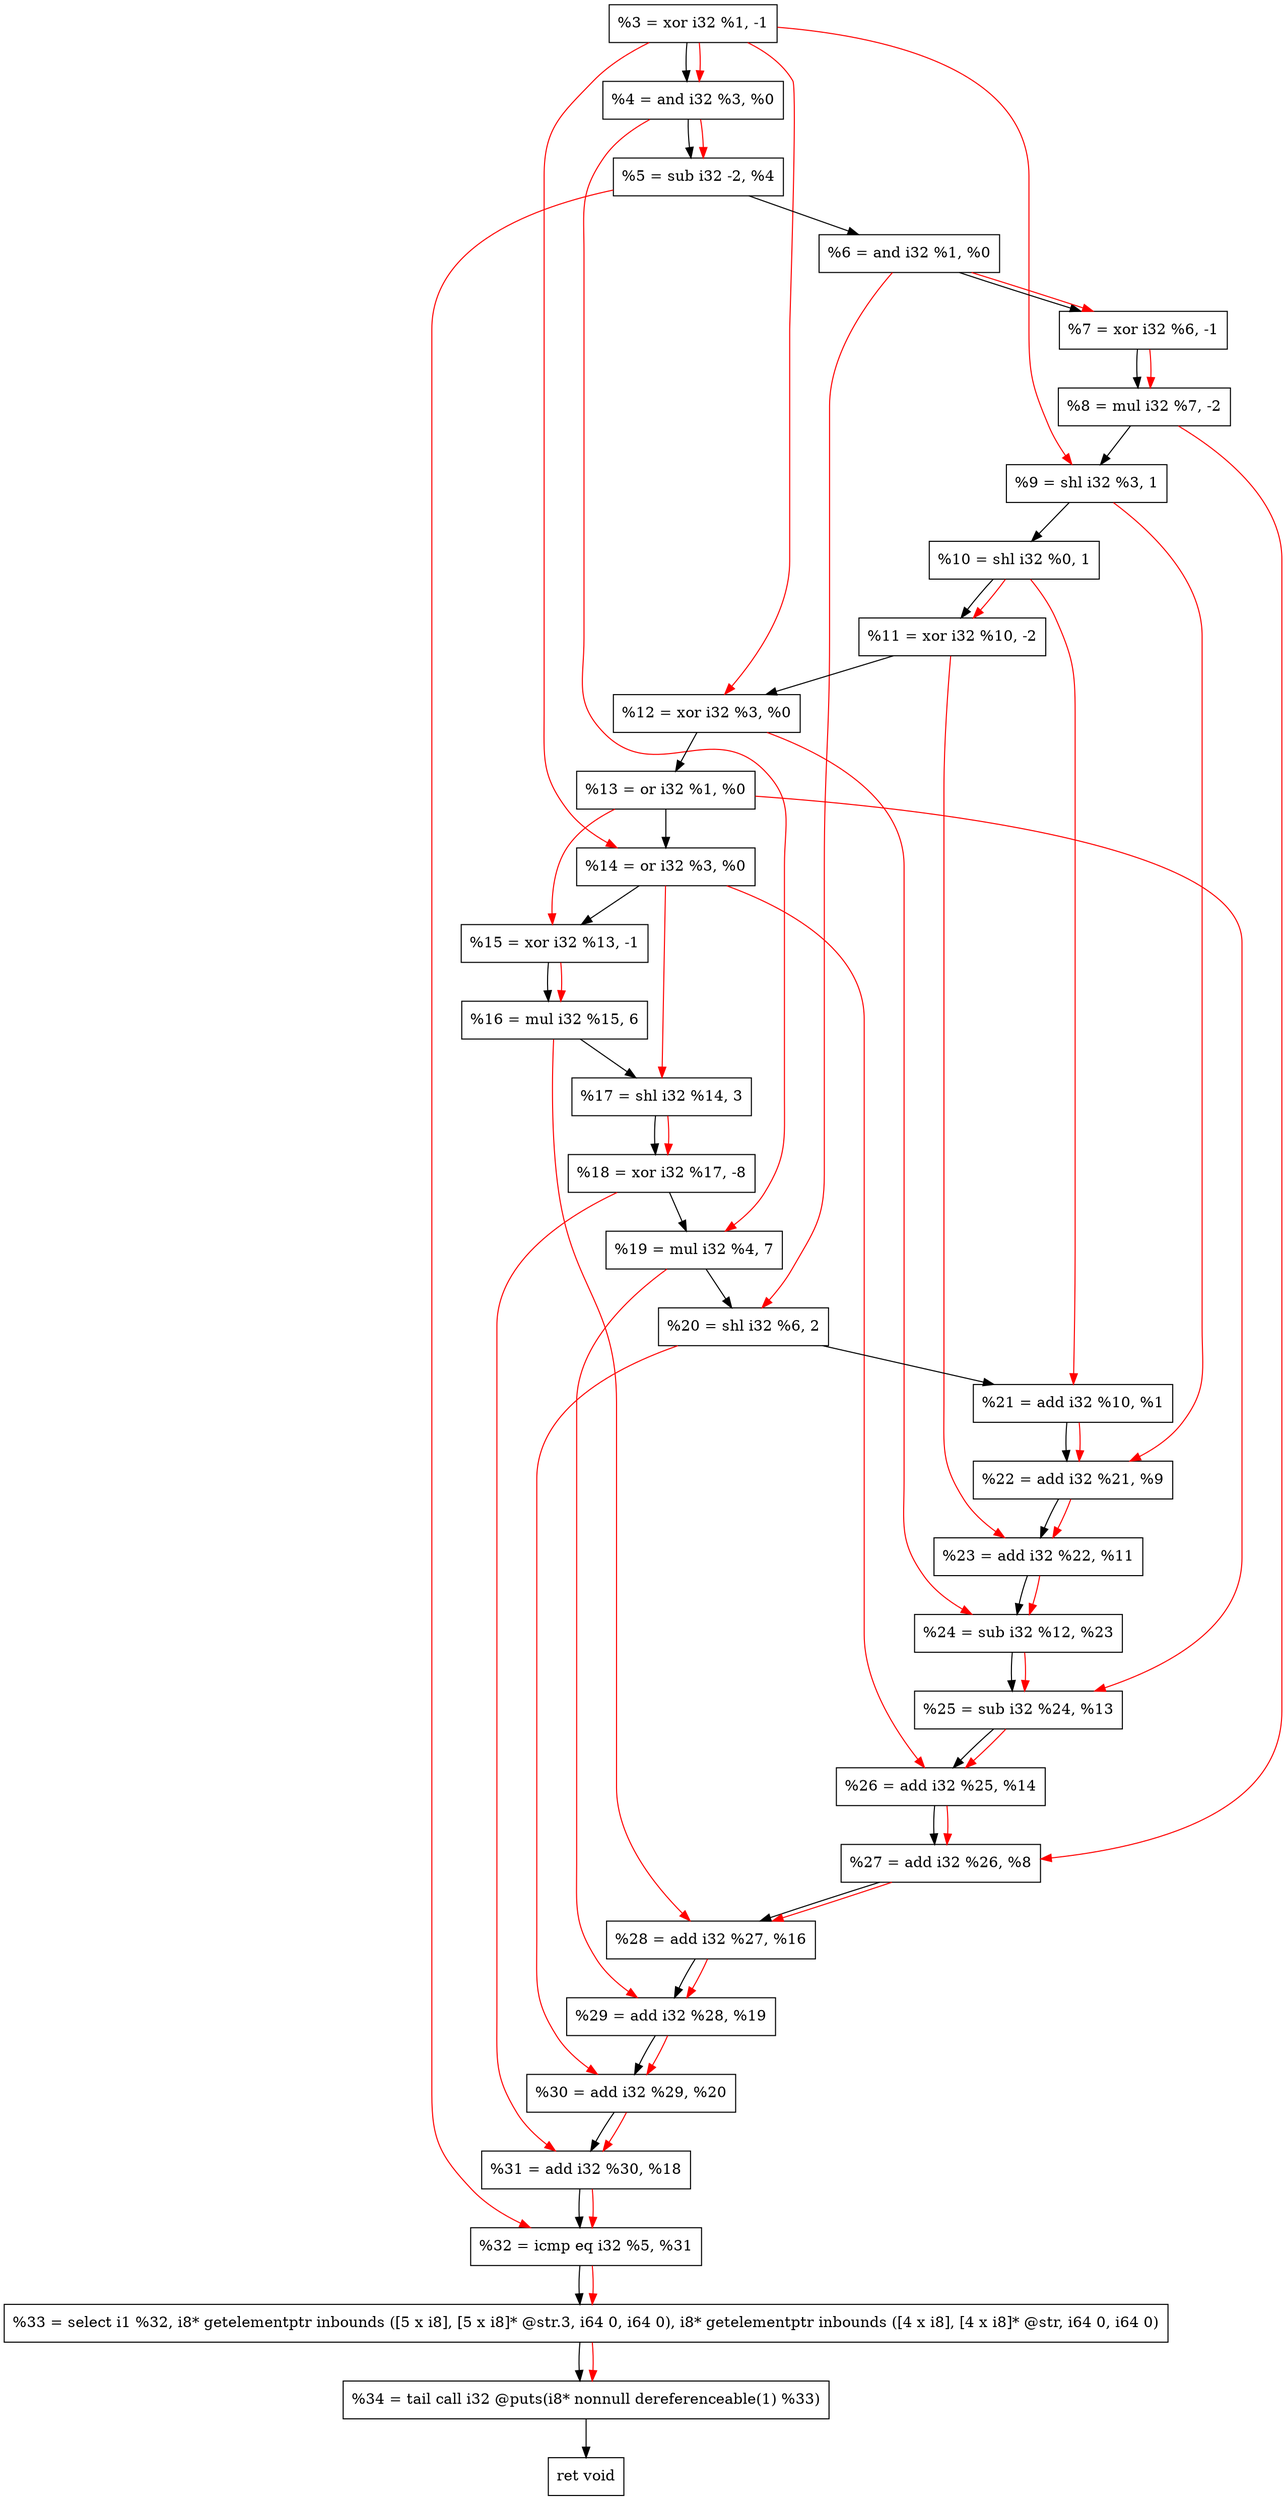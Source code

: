 digraph "DFG for'crackme' function" {
	Node0x101bc90[shape=record, label="  %3 = xor i32 %1, -1"];
	Node0x101bd00[shape=record, label="  %4 = and i32 %3, %0"];
	Node0x101bdc0[shape=record, label="  %5 = sub i32 -2, %4"];
	Node0x101be30[shape=record, label="  %6 = and i32 %1, %0"];
	Node0x101bea0[shape=record, label="  %7 = xor i32 %6, -1"];
	Node0x101bf10[shape=record, label="  %8 = mul i32 %7, -2"];
	Node0x101bfb0[shape=record, label="  %9 = shl i32 %3, 1"];
	Node0x101c020[shape=record, label="  %10 = shl i32 %0, 1"];
	Node0x101c090[shape=record, label="  %11 = xor i32 %10, -2"];
	Node0x101c100[shape=record, label="  %12 = xor i32 %3, %0"];
	Node0x101c170[shape=record, label="  %13 = or i32 %1, %0"];
	Node0x101c1e0[shape=record, label="  %14 = or i32 %3, %0"];
	Node0x101c250[shape=record, label="  %15 = xor i32 %13, -1"];
	Node0x101c2f0[shape=record, label="  %16 = mul i32 %15, 6"];
	Node0x101c390[shape=record, label="  %17 = shl i32 %14, 3"];
	Node0x101c430[shape=record, label="  %18 = xor i32 %17, -8"];
	Node0x101c4d0[shape=record, label="  %19 = mul i32 %4, 7"];
	Node0x101c570[shape=record, label="  %20 = shl i32 %6, 2"];
	Node0x101c5e0[shape=record, label="  %21 = add i32 %10, %1"];
	Node0x101c650[shape=record, label="  %22 = add i32 %21, %9"];
	Node0x101c6c0[shape=record, label="  %23 = add i32 %22, %11"];
	Node0x101c730[shape=record, label="  %24 = sub i32 %12, %23"];
	Node0x101c7a0[shape=record, label="  %25 = sub i32 %24, %13"];
	Node0x101c810[shape=record, label="  %26 = add i32 %25, %14"];
	Node0x101c880[shape=record, label="  %27 = add i32 %26, %8"];
	Node0x101c8f0[shape=record, label="  %28 = add i32 %27, %16"];
	Node0x101c960[shape=record, label="  %29 = add i32 %28, %19"];
	Node0x101c9d0[shape=record, label="  %30 = add i32 %29, %20"];
	Node0x101ca40[shape=record, label="  %31 = add i32 %30, %18"];
	Node0x101cab0[shape=record, label="  %32 = icmp eq i32 %5, %31"];
	Node0xfbc268[shape=record, label="  %33 = select i1 %32, i8* getelementptr inbounds ([5 x i8], [5 x i8]* @str.3, i64 0, i64 0), i8* getelementptr inbounds ([4 x i8], [4 x i8]* @str, i64 0, i64 0)"];
	Node0x101d160[shape=record, label="  %34 = tail call i32 @puts(i8* nonnull dereferenceable(1) %33)"];
	Node0x101d1b0[shape=record, label="  ret void"];
	Node0x101bc90 -> Node0x101bd00;
	Node0x101bd00 -> Node0x101bdc0;
	Node0x101bdc0 -> Node0x101be30;
	Node0x101be30 -> Node0x101bea0;
	Node0x101bea0 -> Node0x101bf10;
	Node0x101bf10 -> Node0x101bfb0;
	Node0x101bfb0 -> Node0x101c020;
	Node0x101c020 -> Node0x101c090;
	Node0x101c090 -> Node0x101c100;
	Node0x101c100 -> Node0x101c170;
	Node0x101c170 -> Node0x101c1e0;
	Node0x101c1e0 -> Node0x101c250;
	Node0x101c250 -> Node0x101c2f0;
	Node0x101c2f0 -> Node0x101c390;
	Node0x101c390 -> Node0x101c430;
	Node0x101c430 -> Node0x101c4d0;
	Node0x101c4d0 -> Node0x101c570;
	Node0x101c570 -> Node0x101c5e0;
	Node0x101c5e0 -> Node0x101c650;
	Node0x101c650 -> Node0x101c6c0;
	Node0x101c6c0 -> Node0x101c730;
	Node0x101c730 -> Node0x101c7a0;
	Node0x101c7a0 -> Node0x101c810;
	Node0x101c810 -> Node0x101c880;
	Node0x101c880 -> Node0x101c8f0;
	Node0x101c8f0 -> Node0x101c960;
	Node0x101c960 -> Node0x101c9d0;
	Node0x101c9d0 -> Node0x101ca40;
	Node0x101ca40 -> Node0x101cab0;
	Node0x101cab0 -> Node0xfbc268;
	Node0xfbc268 -> Node0x101d160;
	Node0x101d160 -> Node0x101d1b0;
edge [color=red]
	Node0x101bc90 -> Node0x101bd00;
	Node0x101bd00 -> Node0x101bdc0;
	Node0x101be30 -> Node0x101bea0;
	Node0x101bea0 -> Node0x101bf10;
	Node0x101bc90 -> Node0x101bfb0;
	Node0x101c020 -> Node0x101c090;
	Node0x101bc90 -> Node0x101c100;
	Node0x101bc90 -> Node0x101c1e0;
	Node0x101c170 -> Node0x101c250;
	Node0x101c250 -> Node0x101c2f0;
	Node0x101c1e0 -> Node0x101c390;
	Node0x101c390 -> Node0x101c430;
	Node0x101bd00 -> Node0x101c4d0;
	Node0x101be30 -> Node0x101c570;
	Node0x101c020 -> Node0x101c5e0;
	Node0x101c5e0 -> Node0x101c650;
	Node0x101bfb0 -> Node0x101c650;
	Node0x101c650 -> Node0x101c6c0;
	Node0x101c090 -> Node0x101c6c0;
	Node0x101c100 -> Node0x101c730;
	Node0x101c6c0 -> Node0x101c730;
	Node0x101c730 -> Node0x101c7a0;
	Node0x101c170 -> Node0x101c7a0;
	Node0x101c7a0 -> Node0x101c810;
	Node0x101c1e0 -> Node0x101c810;
	Node0x101c810 -> Node0x101c880;
	Node0x101bf10 -> Node0x101c880;
	Node0x101c880 -> Node0x101c8f0;
	Node0x101c2f0 -> Node0x101c8f0;
	Node0x101c8f0 -> Node0x101c960;
	Node0x101c4d0 -> Node0x101c960;
	Node0x101c960 -> Node0x101c9d0;
	Node0x101c570 -> Node0x101c9d0;
	Node0x101c9d0 -> Node0x101ca40;
	Node0x101c430 -> Node0x101ca40;
	Node0x101bdc0 -> Node0x101cab0;
	Node0x101ca40 -> Node0x101cab0;
	Node0x101cab0 -> Node0xfbc268;
	Node0xfbc268 -> Node0x101d160;
}

